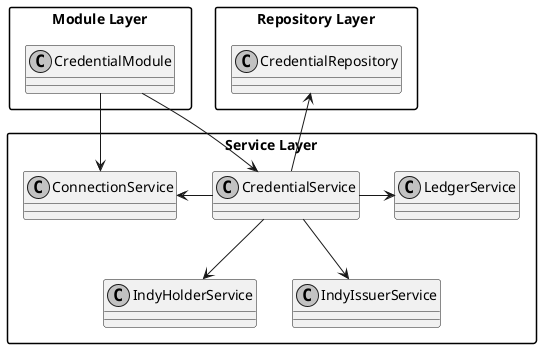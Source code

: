 @startuml

skinparam packageStyle rectangle

skinparam monochrome true

top to bottom direction

package "Module Layer" {
  class CredentialModule
}

package "Service Layer" {
  class CredentialService
  class ConnectionService
  class LedgerService
  class IndyHolderService
  class IndyIssuerService
}

package "Repository Layer" {
  class CredentialRepository
}

'Module relations
CredentialModule --> CredentialService
CredentialModule --> ConnectionService

'Service relations
CredentialService -left-> ConnectionService
CredentialService -right-> LedgerService
CredentialService -down-> IndyHolderService
CredentialService -down-> IndyIssuerService

CredentialService -u-> CredentialRepository


@enduml

